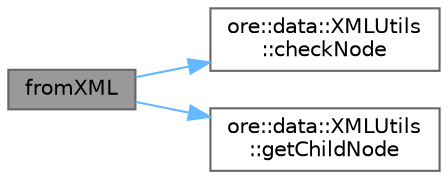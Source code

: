 digraph "fromXML"
{
 // INTERACTIVE_SVG=YES
 // LATEX_PDF_SIZE
  bgcolor="transparent";
  edge [fontname=Helvetica,fontsize=10,labelfontname=Helvetica,labelfontsize=10];
  node [fontname=Helvetica,fontsize=10,shape=box,height=0.2,width=0.4];
  rankdir="LR";
  Node1 [label="fromXML",height=0.2,width=0.4,color="gray40", fillcolor="grey60", style="filled", fontcolor="black",tooltip=" "];
  Node1 -> Node2 [color="steelblue1",style="solid"];
  Node2 [label="ore::data::XMLUtils\l::checkNode",height=0.2,width=0.4,color="grey40", fillcolor="white", style="filled",URL="$classore_1_1data_1_1_x_m_l_utils.html#a37c092916f4bdf10d4fbf6bb9e474db7",tooltip=" "];
  Node1 -> Node3 [color="steelblue1",style="solid"];
  Node3 [label="ore::data::XMLUtils\l::getChildNode",height=0.2,width=0.4,color="grey40", fillcolor="white", style="filled",URL="$classore_1_1data_1_1_x_m_l_utils.html#a5f2b91a4af900e85c356cfe807e64501",tooltip=" "];
}
